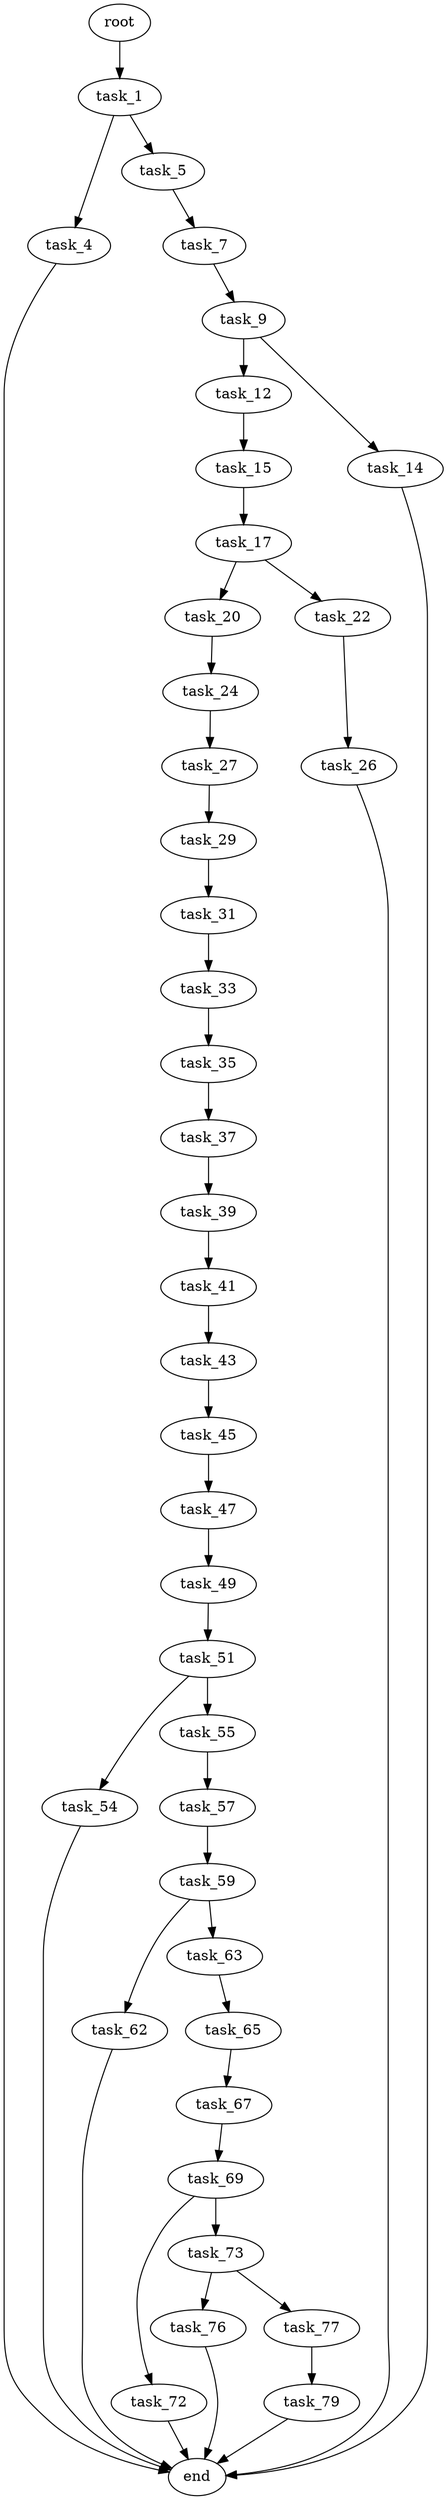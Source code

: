 digraph G {
  root [size="0.000000"];
  task_1 [size="6626961275.000000"];
  task_4 [size="8589934592.000000"];
  task_5 [size="26933055384.000000"];
  task_7 [size="3209707025.000000"];
  task_9 [size="47461282474.000000"];
  task_12 [size="36944752108.000000"];
  task_14 [size="8466961862.000000"];
  task_15 [size="28981228813.000000"];
  task_17 [size="20536267170.000000"];
  task_20 [size="68719476736.000000"];
  task_22 [size="334592939378.000000"];
  task_24 [size="134217728000.000000"];
  task_26 [size="319199946756.000000"];
  task_27 [size="231928233984.000000"];
  task_29 [size="54135407379.000000"];
  task_31 [size="29992349127.000000"];
  task_33 [size="782757789696.000000"];
  task_35 [size="1764346481.000000"];
  task_37 [size="549755813888.000000"];
  task_39 [size="68719476736.000000"];
  task_41 [size="2784326819.000000"];
  task_43 [size="138663186313.000000"];
  task_45 [size="368293445632.000000"];
  task_47 [size="14183739298.000000"];
  task_49 [size="16839731455.000000"];
  task_51 [size="68719476736.000000"];
  task_54 [size="28991029248.000000"];
  task_55 [size="782757789696.000000"];
  task_57 [size="28991029248.000000"];
  task_59 [size="42968837831.000000"];
  task_62 [size="18392199156.000000"];
  task_63 [size="154231970806.000000"];
  task_65 [size="68719476736.000000"];
  task_67 [size="2481424182.000000"];
  task_69 [size="16845834869.000000"];
  task_72 [size="309504285105.000000"];
  task_73 [size="549755813888.000000"];
  task_76 [size="134217728000.000000"];
  task_77 [size="782757789696.000000"];
  task_79 [size="134217728000.000000"];
  end [size="0.000000"];

  root -> task_1 [size="1.000000"];
  task_1 -> task_4 [size="134217728.000000"];
  task_1 -> task_5 [size="134217728.000000"];
  task_4 -> end [size="1.000000"];
  task_5 -> task_7 [size="536870912.000000"];
  task_7 -> task_9 [size="75497472.000000"];
  task_9 -> task_12 [size="209715200.000000"];
  task_9 -> task_14 [size="209715200.000000"];
  task_12 -> task_15 [size="134217728.000000"];
  task_14 -> end [size="1.000000"];
  task_15 -> task_17 [size="838860800.000000"];
  task_17 -> task_20 [size="411041792.000000"];
  task_17 -> task_22 [size="411041792.000000"];
  task_20 -> task_24 [size="134217728.000000"];
  task_22 -> task_26 [size="411041792.000000"];
  task_24 -> task_27 [size="209715200.000000"];
  task_26 -> end [size="1.000000"];
  task_27 -> task_29 [size="301989888.000000"];
  task_29 -> task_31 [size="209715200.000000"];
  task_31 -> task_33 [size="679477248.000000"];
  task_33 -> task_35 [size="679477248.000000"];
  task_35 -> task_37 [size="33554432.000000"];
  task_37 -> task_39 [size="536870912.000000"];
  task_39 -> task_41 [size="134217728.000000"];
  task_41 -> task_43 [size="209715200.000000"];
  task_43 -> task_45 [size="411041792.000000"];
  task_45 -> task_47 [size="411041792.000000"];
  task_47 -> task_49 [size="411041792.000000"];
  task_49 -> task_51 [size="838860800.000000"];
  task_51 -> task_54 [size="134217728.000000"];
  task_51 -> task_55 [size="134217728.000000"];
  task_54 -> end [size="1.000000"];
  task_55 -> task_57 [size="679477248.000000"];
  task_57 -> task_59 [size="75497472.000000"];
  task_59 -> task_62 [size="679477248.000000"];
  task_59 -> task_63 [size="679477248.000000"];
  task_62 -> end [size="1.000000"];
  task_63 -> task_65 [size="536870912.000000"];
  task_65 -> task_67 [size="134217728.000000"];
  task_67 -> task_69 [size="75497472.000000"];
  task_69 -> task_72 [size="536870912.000000"];
  task_69 -> task_73 [size="536870912.000000"];
  task_72 -> end [size="1.000000"];
  task_73 -> task_76 [size="536870912.000000"];
  task_73 -> task_77 [size="536870912.000000"];
  task_76 -> end [size="1.000000"];
  task_77 -> task_79 [size="679477248.000000"];
  task_79 -> end [size="1.000000"];
}
